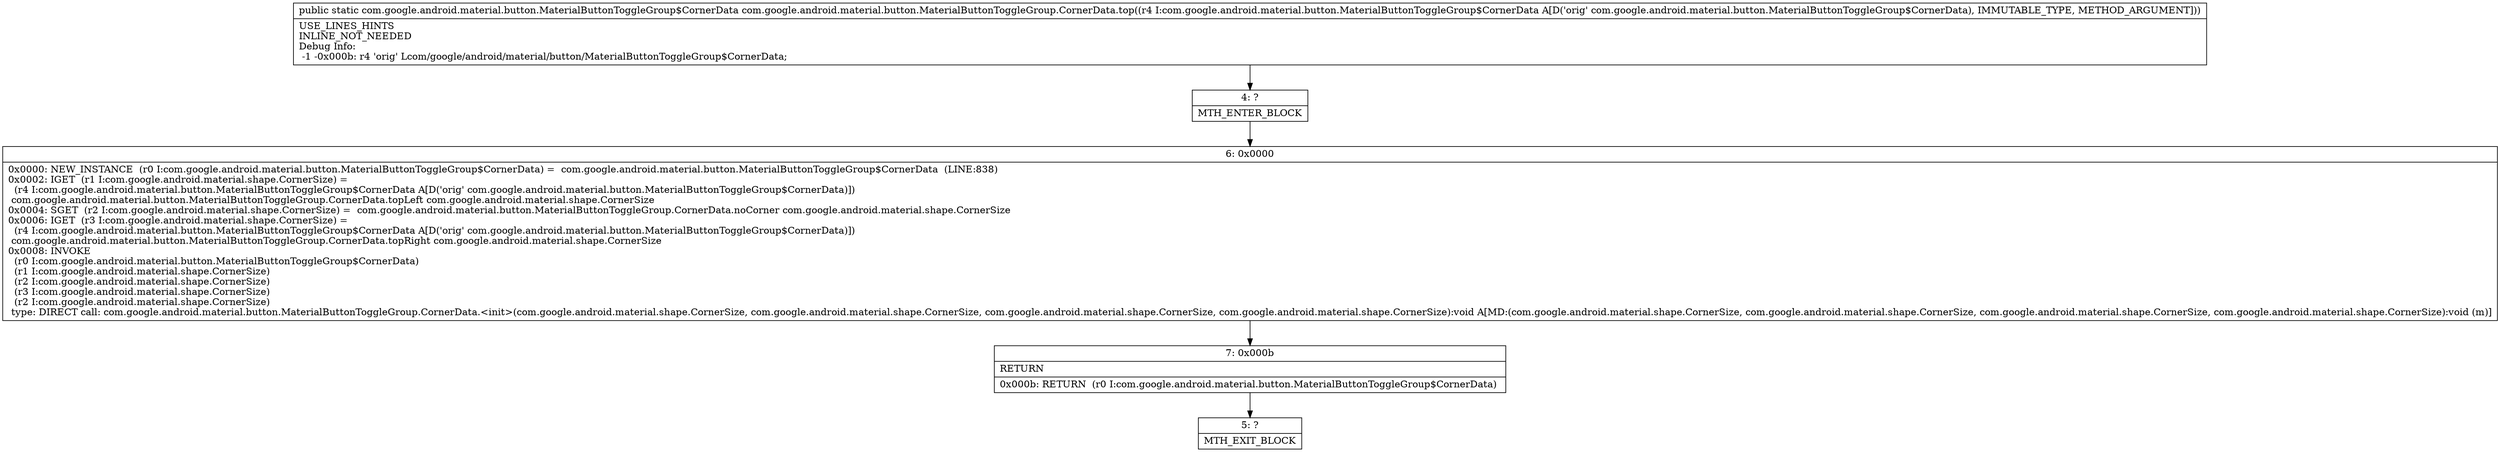digraph "CFG forcom.google.android.material.button.MaterialButtonToggleGroup.CornerData.top(Lcom\/google\/android\/material\/button\/MaterialButtonToggleGroup$CornerData;)Lcom\/google\/android\/material\/button\/MaterialButtonToggleGroup$CornerData;" {
Node_4 [shape=record,label="{4\:\ ?|MTH_ENTER_BLOCK\l}"];
Node_6 [shape=record,label="{6\:\ 0x0000|0x0000: NEW_INSTANCE  (r0 I:com.google.android.material.button.MaterialButtonToggleGroup$CornerData) =  com.google.android.material.button.MaterialButtonToggleGroup$CornerData  (LINE:838)\l0x0002: IGET  (r1 I:com.google.android.material.shape.CornerSize) = \l  (r4 I:com.google.android.material.button.MaterialButtonToggleGroup$CornerData A[D('orig' com.google.android.material.button.MaterialButtonToggleGroup$CornerData)])\l com.google.android.material.button.MaterialButtonToggleGroup.CornerData.topLeft com.google.android.material.shape.CornerSize \l0x0004: SGET  (r2 I:com.google.android.material.shape.CornerSize) =  com.google.android.material.button.MaterialButtonToggleGroup.CornerData.noCorner com.google.android.material.shape.CornerSize \l0x0006: IGET  (r3 I:com.google.android.material.shape.CornerSize) = \l  (r4 I:com.google.android.material.button.MaterialButtonToggleGroup$CornerData A[D('orig' com.google.android.material.button.MaterialButtonToggleGroup$CornerData)])\l com.google.android.material.button.MaterialButtonToggleGroup.CornerData.topRight com.google.android.material.shape.CornerSize \l0x0008: INVOKE  \l  (r0 I:com.google.android.material.button.MaterialButtonToggleGroup$CornerData)\l  (r1 I:com.google.android.material.shape.CornerSize)\l  (r2 I:com.google.android.material.shape.CornerSize)\l  (r3 I:com.google.android.material.shape.CornerSize)\l  (r2 I:com.google.android.material.shape.CornerSize)\l type: DIRECT call: com.google.android.material.button.MaterialButtonToggleGroup.CornerData.\<init\>(com.google.android.material.shape.CornerSize, com.google.android.material.shape.CornerSize, com.google.android.material.shape.CornerSize, com.google.android.material.shape.CornerSize):void A[MD:(com.google.android.material.shape.CornerSize, com.google.android.material.shape.CornerSize, com.google.android.material.shape.CornerSize, com.google.android.material.shape.CornerSize):void (m)]\l}"];
Node_7 [shape=record,label="{7\:\ 0x000b|RETURN\l|0x000b: RETURN  (r0 I:com.google.android.material.button.MaterialButtonToggleGroup$CornerData) \l}"];
Node_5 [shape=record,label="{5\:\ ?|MTH_EXIT_BLOCK\l}"];
MethodNode[shape=record,label="{public static com.google.android.material.button.MaterialButtonToggleGroup$CornerData com.google.android.material.button.MaterialButtonToggleGroup.CornerData.top((r4 I:com.google.android.material.button.MaterialButtonToggleGroup$CornerData A[D('orig' com.google.android.material.button.MaterialButtonToggleGroup$CornerData), IMMUTABLE_TYPE, METHOD_ARGUMENT]))  | USE_LINES_HINTS\lINLINE_NOT_NEEDED\lDebug Info:\l  \-1 \-0x000b: r4 'orig' Lcom\/google\/android\/material\/button\/MaterialButtonToggleGroup$CornerData;\l}"];
MethodNode -> Node_4;Node_4 -> Node_6;
Node_6 -> Node_7;
Node_7 -> Node_5;
}

